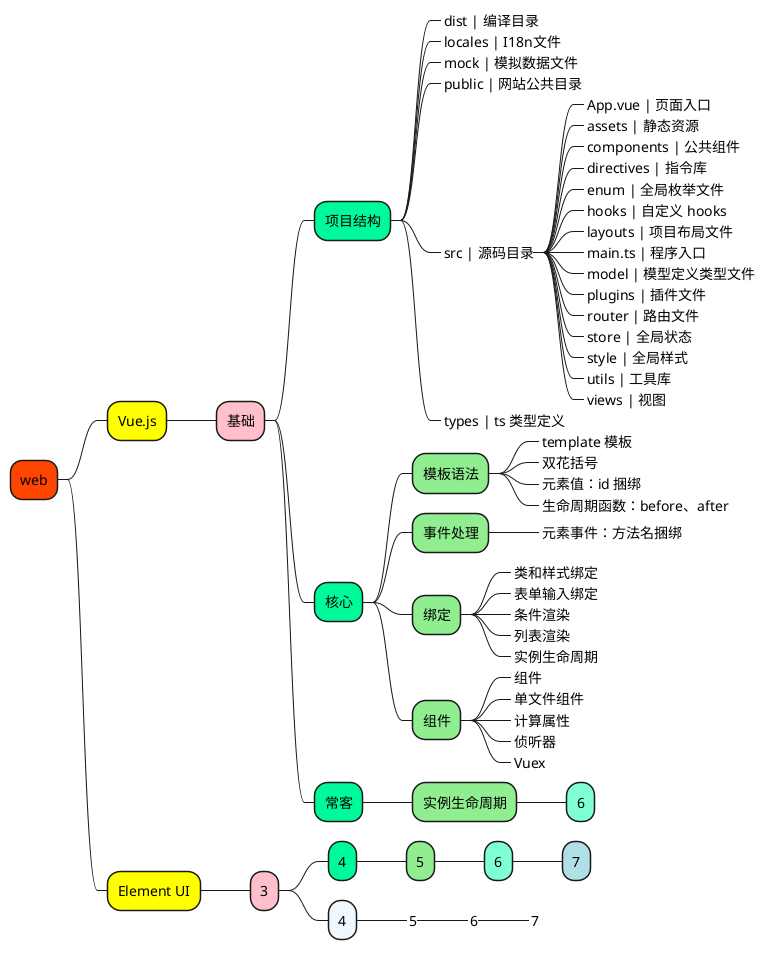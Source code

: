 @startmindmap

+[#OrangeRed] web

++[#yellow] Vue.js

+++[#Pink] 基础

++++[#MediumSpringGreen] 项目结构
+++++[#LightGreen]_ dist | 编译目录
+++++[#LightGreen]_ locales | I18n文件
+++++[#LightGreen]_ mock | 模拟数据文件
+++++[#LightGreen]_ public | 网站公共目录
+++++[#LightGreen]_ src | 源码目录
++++++[#Aquamarine]_ App.vue | 页面入口
++++++[#Aquamarine]_ assets | 静态资源
++++++[#Aquamarine]_ components | 公共组件
++++++[#Aquamarine]_ directives | 指令库
++++++[#Aquamarine]_ enum | 全局枚举文件
++++++[#Aquamarine]_ hooks | 自定义 hooks
++++++[#Aquamarine]_ layouts | 项目布局文件
++++++[#Aquamarine]_ main.ts | 程序入口
++++++[#Aquamarine]_ model | 模型定义类型文件
++++++[#Aquamarine]_ plugins | 插件文件
++++++[#Aquamarine]_ router | 路由文件
++++++[#Aquamarine]_ store | 全局状态
++++++[#Aquamarine]_ style | 全局样式
++++++[#Aquamarine]_ utils | 工具库
++++++[#Aquamarine]_ views | 视图
+++++[#LightGreen]_ types | ts 类型定义


++++[#MediumSpringGreen] 核心

+++++[#LightGreen] 模板语法
++++++[#Aquamarine]_ template 模板
++++++[#Aquamarine]_ 双花括号
++++++[#Aquamarine]_ 元素值：id 捆绑
++++++[#Aquamarine]_ 生命周期函数：before、after

+++++[#LightGreen] 事件处理
++++++[#Aquamarine]_ 元素事件：方法名捆绑

+++++[#LightGreen] 绑定
++++++[#Aquamarine]_ 类和样式绑定
++++++[#Aquamarine]_ 表单输入绑定
++++++[#Aquamarine]_ 条件渲染
++++++[#Aquamarine]_ 列表渲染
++++++[#Aquamarine]_ 实例生命周期

+++++[#LightGreen] 组件
++++++[#Aquamarine]_ 组件
++++++[#Aquamarine]_ 单文件组件
++++++[#Aquamarine]_ 计算属性
++++++[#Aquamarine]_ 侦听器
++++++[#Aquamarine]_ Vuex





++++[#MediumSpringGreen] 常客

+++++[#LightGreen] 实例生命周期
++++++[#Aquamarine] 6

++[#yellow] Element UI

+++[#Pink] 3

++++[#MediumSpringGreen] 4

+++++[#LightGreen] 5
++++++[#Aquamarine] 6
+++++++[#PowderBlue] 7

++++[#AliceBlue] 4
+++++[#GhostWhite]_ 5
++++++[#PowderBlue]_ 6
+++++++[#PowderBlue]_ 7


@endmindmap